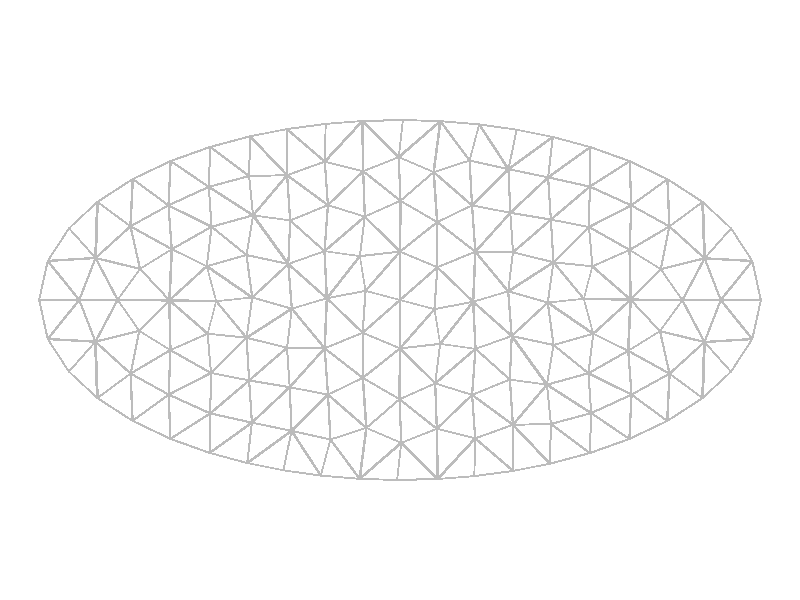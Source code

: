 #include "colors.inc"
background { rgb <1, 1, 1> }
camera {location <0, 0, 10>up <0,1,0> right <-1.33,0,0> angle 25look_at <0, 0, 0> sky <0, 1, 0> }
cylinder { <-2, 0.00057026, 0>, <-1.77774, 0.000376509, 0>, 0.00555659 texture {  pigment { rgb <0.5, 0.5, 0.5> } } }
cylinder { <-2, 0.00057026, 0>, <-1.95236, 0.216964, 0>, 0.00553941 texture {  pigment { rgb <0.5, 0.5, 0.5> } } }
cylinder { <-1.77774, 0.000376509, 0>, <-1.95236, 0.216964, 0>, 0.00695537 texture {  pigment { rgb <0.5, 0.5, 0.5> } } }
cylinder { <-1.9525, -0.21665, 0>, <-2, 0.00057026, 0>, 0.00555883 texture {  pigment { rgb <0.5, 0.5, 0.5> } } }
cylinder { <-1.9525, -0.21665, 0>, <-1.77774, 0.000376509, 0>, 0.0069661 texture {  pigment { rgb <0.5, 0.5, 0.5> } } }
cylinder { <-1.83493, -0.397817, 0>, <-1.9525, -0.21665, 0>, 0.00539932 texture {  pigment { rgb <0.5, 0.5, 0.5> } } }
cylinder { <-1.83493, -0.397817, 0>, <-1.68816, -0.231462, 0>, 0.00554611 texture {  pigment { rgb <0.5, 0.5, 0.5> } } }
cylinder { <-1.9525, -0.21665, 0>, <-1.68816, -0.231462, 0>, 0.0066188 texture {  pigment { rgb <0.5, 0.5, 0.5> } } }
cylinder { <-1.95236, 0.216964, 0>, <-1.68723, 0.233475, 0>, 0.00664119 texture {  pigment { rgb <0.5, 0.5, 0.5> } } }
cylinder { <-1.95236, 0.216964, 0>, <-1.83426, 0.398587, 0>, 0.00541607 texture {  pigment { rgb <0.5, 0.5, 0.5> } } }
cylinder { <-1.68723, 0.233475, 0>, <-1.83426, 0.398587, 0>, 0.00552728 texture {  pigment { rgb <0.5, 0.5, 0.5> } } }
cylinder { <-1.68816, -0.231462, 0>, <-1.77774, 0.000376509, 0>, 0.00621353 texture {  pigment { rgb <0.5, 0.5, 0.5> } } }
cylinder { <-1.77774, 0.000376509, 0>, <-1.68723, 0.233475, 0>, 0.00625137 texture {  pigment { rgb <0.5, 0.5, 0.5> } } }
cylinder { <-1.83493, -0.397817, 0>, <-1.67728, -0.544688, 0>, 0.00538661 texture {  pigment { rgb <0.5, 0.5, 0.5> } } }
cylinder { <-1.67728, -0.544688, 0>, <-1.68816, -0.231462, 0>, 0.00783537 texture {  pigment { rgb <0.5, 0.5, 0.5> } } }
cylinder { <-1.68723, 0.233475, 0>, <-1.6769, 0.54498, 0>, 0.00779188 texture {  pigment { rgb <0.5, 0.5, 0.5> } } }
cylinder { <-1.83426, 0.398587, 0>, <-1.6769, 0.54498, 0>, 0.00537317 texture {  pigment { rgb <0.5, 0.5, 0.5> } } }
cylinder { <-1.77774, 0.000376509, 0>, <-1.56494, 0.00111726, 0>, 0.00532005 texture {  pigment { rgb <0.5, 0.5, 0.5> } } }
cylinder { <-1.56494, 0.00111726, 0>, <-1.68723, 0.233475, 0>, 0.00656435 texture {  pigment { rgb <0.5, 0.5, 0.5> } } }
cylinder { <-1.68816, -0.231462, 0>, <-1.56494, 0.00111726, 0>, 0.00658017 texture {  pigment { rgb <0.5, 0.5, 0.5> } } }
cylinder { <-1.67728, -0.544688, 0>, <-1.49317, -0.40882, 0>, 0.00572028 texture {  pigment { rgb <0.5, 0.5, 0.5> } } }
cylinder { <-1.49317, -0.40882, 0>, <-1.68816, -0.231462, 0>, 0.00658958 texture {  pigment { rgb <0.5, 0.5, 0.5> } } }
cylinder { <-1.68723, 0.233475, 0>, <-1.49394, 0.409372, 0>, 0.00653359 texture {  pigment { rgb <0.5, 0.5, 0.5> } } }
cylinder { <-1.6769, 0.54498, 0>, <-1.49394, 0.409372, 0>, 0.00569345 texture {  pigment { rgb <0.5, 0.5, 0.5> } } }
cylinder { <-1.4823, -0.671337, 0>, <-1.67728, -0.544688, 0>, 0.00581242 texture {  pigment { rgb <0.5, 0.5, 0.5> } } }
cylinder { <-1.4823, -0.671337, 0>, <-1.49317, -0.40882, 0>, 0.00656856 texture {  pigment { rgb <0.5, 0.5, 0.5> } } }
cylinder { <-1.6769, 0.54498, 0>, <-1.48101, 0.672053, 0>, 0.00583744 texture {  pigment { rgb <0.5, 0.5, 0.5> } } }
cylinder { <-1.49394, 0.409372, 0>, <-1.48101, 0.672053, 0>, 0.00657496 texture {  pigment { rgb <0.5, 0.5, 0.5> } } }
cylinder { <-1.49317, -0.40882, 0>, <-1.44493, -0.171631, 0>, 0.00605114 texture {  pigment { rgb <0.5, 0.5, 0.5> } } }
cylinder { <-1.68816, -0.231462, 0>, <-1.44493, -0.171631, 0>, 0.00626207 texture {  pigment { rgb <0.5, 0.5, 0.5> } } }
cylinder { <-1.44493, -0.171631, 0>, <-1.56494, 0.00111726, 0>, 0.00525852 texture {  pigment { rgb <0.5, 0.5, 0.5> } } }
cylinder { <-1.56494, 0.00111726, 0>, <-1.4408, 0.172935, 0>, 0.00529927 texture {  pigment { rgb <0.5, 0.5, 0.5> } } }
cylinder { <-1.68723, 0.233475, 0>, <-1.4408, 0.172935, 0>, 0.0063439 texture {  pigment { rgb <0.5, 0.5, 0.5> } } }
cylinder { <-1.4408, 0.172935, 0>, <-1.49394, 0.409372, 0>, 0.00605839 texture {  pigment { rgb <0.5, 0.5, 0.5> } } }
cylinder { <-1.49394, 0.409372, 0>, <-1.28332, 0.52571, 0>, 0.00601515 texture {  pigment { rgb <0.5, 0.5, 0.5> } } }
cylinder { <-1.28332, 0.52571, 0>, <-1.48101, 0.672053, 0>, 0.0061489 texture {  pigment { rgb <0.5, 0.5, 0.5> } } }
cylinder { <-1.4823, -0.671337, 0>, <-1.28178, -0.525765, 0>, 0.00619484 texture {  pigment { rgb <0.5, 0.5, 0.5> } } }
cylinder { <-1.49317, -0.40882, 0>, <-1.28178, -0.525765, 0>, 0.00603965 texture {  pigment { rgb <0.5, 0.5, 0.5> } } }
cylinder { <-1.44493, -0.171631, 0>, <-1.27791, -0.00157005, 0>, 0.00595905 texture {  pigment { rgb <0.5, 0.5, 0.5> } } }
cylinder { <-1.56494, 0.00111726, 0>, <-1.27791, -0.00157005, 0>, 0.00717599 texture {  pigment { rgb <0.5, 0.5, 0.5> } } }
cylinder { <-1.27791, -0.00157005, 0>, <-1.4408, 0.172935, 0>, 0.00596786 texture {  pigment { rgb <0.5, 0.5, 0.5> } } }
cylinder { <-1.49317, -0.40882, 0>, <-1.27292, -0.278403, 0>, 0.00639933 texture {  pigment { rgb <0.5, 0.5, 0.5> } } }
cylinder { <-1.44493, -0.171631, 0>, <-1.27292, -0.278403, 0>, 0.00506145 texture {  pigment { rgb <0.5, 0.5, 0.5> } } }
cylinder { <-1.4823, -0.671337, 0>, <-1.27281, -0.771353, 0>, 0.00580353 texture {  pigment { rgb <0.5, 0.5, 0.5> } } }
cylinder { <-1.27281, -0.771353, 0>, <-1.28178, -0.525765, 0>, 0.0061438 texture {  pigment { rgb <0.5, 0.5, 0.5> } } }
cylinder { <-1.28332, 0.52571, 0>, <-1.27125, 0.771999, 0>, 0.00616462 texture {  pigment { rgb <0.5, 0.5, 0.5> } } }
cylinder { <-1.48101, 0.672053, 0>, <-1.27125, 0.771999, 0>, 0.00580882 texture {  pigment { rgb <0.5, 0.5, 0.5> } } }
cylinder { <-1.28178, -0.525765, 0>, <-1.27292, -0.278403, 0>, 0.00618802 texture {  pigment { rgb <0.5, 0.5, 0.5> } } }
cylinder { <-1.27292, -0.278403, 0>, <-1.27791, -0.00157005, 0>, 0.00692195 texture {  pigment { rgb <0.5, 0.5, 0.5> } } }
cylinder { <-1.26471, 0.282358, 0>, <-1.49394, 0.409372, 0>, 0.00655149 texture {  pigment { rgb <0.5, 0.5, 0.5> } } }
cylinder { <-1.26471, 0.282358, 0>, <-1.28332, 0.52571, 0>, 0.00610156 texture {  pigment { rgb <0.5, 0.5, 0.5> } } }
cylinder { <-1.27791, -0.00157005, 0>, <-1.26471, 0.282358, 0>, 0.00710586 texture {  pigment { rgb <0.5, 0.5, 0.5> } } }
cylinder { <-1.4408, 0.172935, 0>, <-1.26471, 0.282358, 0>, 0.00518282 texture {  pigment { rgb <0.5, 0.5, 0.5> } } }
cylinder { <-1.27791, -0.00157005, 0>, <-1.07104, 0.187733, 0>, 0.00701023 texture {  pigment { rgb <0.5, 0.5, 0.5> } } }
cylinder { <-1.26471, 0.282358, 0>, <-1.07104, 0.187733, 0>, 0.00538879 texture {  pigment { rgb <0.5, 0.5, 0.5> } } }
cylinder { <-1.28332, 0.52571, 0>, <-1.05972, 0.628624, 0>, 0.0061537 texture {  pigment { rgb <0.5, 0.5, 0.5> } } }
cylinder { <-1.27125, 0.771999, 0>, <-1.05972, 0.628624, 0>, 0.00638842 texture {  pigment { rgb <0.5, 0.5, 0.5> } } }
cylinder { <-1.27292, -0.278403, 0>, <-1.06615, -0.187013, 0>, 0.00565164 texture {  pigment { rgb <0.5, 0.5, 0.5> } } }
cylinder { <-1.06615, -0.187013, 0>, <-1.27791, -0.00157005, 0>, 0.00703708 texture {  pigment { rgb <0.5, 0.5, 0.5> } } }
cylinder { <-1.27281, -0.771353, 0>, <-1.05171, -0.630109, 0>, 0.00655926 texture {  pigment { rgb <0.5, 0.5, 0.5> } } }
cylinder { <-1.05171, -0.630109, 0>, <-1.28178, -0.525765, 0>, 0.00631571 texture {  pigment { rgb <0.5, 0.5, 0.5> } } }
cylinder { <-1.28178, -0.525765, 0>, <-1.04768, -0.405551, 0>, 0.00657907 texture {  pigment { rgb <0.5, 0.5, 0.5> } } }
cylinder { <-1.04768, -0.405551, 0>, <-1.27292, -0.278403, 0>, 0.00646617 texture {  pigment { rgb <0.5, 0.5, 0.5> } } }
cylinder { <-1.26471, 0.282358, 0>, <-1.04441, 0.407033, 0>, 0.0063283 texture {  pigment { rgb <0.5, 0.5, 0.5> } } }
cylinder { <-1.28332, 0.52571, 0>, <-1.04441, 0.407033, 0>, 0.00666907 texture {  pigment { rgb <0.5, 0.5, 0.5> } } }
cylinder { <-1.27125, 0.771999, 0>, <-1.05191, 0.850512, 0>, 0.00582416 texture {  pigment { rgb <0.5, 0.5, 0.5> } } }
cylinder { <-1.05972, 0.628624, 0>, <-1.05191, 0.850512, 0>, 0.00555065 texture {  pigment { rgb <0.5, 0.5, 0.5> } } }
cylinder { <-1.05511, -0.849519, 0>, <-1.27281, -0.771353, 0>, 0.00578267 texture {  pigment { rgb <0.5, 0.5, 0.5> } } }
cylinder { <-1.05511, -0.849519, 0>, <-1.05171, -0.630109, 0>, 0.00548591 texture {  pigment { rgb <0.5, 0.5, 0.5> } } }
cylinder { <-1.05171, -0.630109, 0>, <-1.04768, -0.405551, 0>, 0.00561487 texture {  pigment { rgb <0.5, 0.5, 0.5> } } }
cylinder { <-1.04768, -0.405551, 0>, <-1.06615, -0.187013, 0>, 0.00548291 texture {  pigment { rgb <0.5, 0.5, 0.5> } } }
cylinder { <-1.04441, 0.407033, 0>, <-1.05972, 0.628624, 0>, 0.00555298 texture {  pigment { rgb <0.5, 0.5, 0.5> } } }
cylinder { <-1.07104, 0.187733, 0>, <-1.04441, 0.407033, 0>, 0.00552275 texture {  pigment { rgb <0.5, 0.5, 0.5> } } }
cylinder { <-1.06615, -0.187013, 0>, <-1.01868, -0.00674761, 0>, 0.00466024 texture {  pigment { rgb <0.5, 0.5, 0.5> } } }
cylinder { <-1.27791, -0.00157005, 0>, <-1.01868, -0.00674761, 0>, 0.00648197 texture {  pigment { rgb <0.5, 0.5, 0.5> } } }
cylinder { <-1.01868, -0.00674761, 0>, <-1.07104, 0.187733, 0>, 0.00503516 texture {  pigment { rgb <0.5, 0.5, 0.5> } } }
cylinder { <-1.07104, 0.187733, 0>, <-0.850902, 0.249934, 0>, 0.00571899 texture {  pigment { rgb <0.5, 0.5, 0.5> } } }
cylinder { <-0.850902, 0.249934, 0>, <-1.04441, 0.407033, 0>, 0.00623133 texture {  pigment { rgb <0.5, 0.5, 0.5> } } }
cylinder { <-1.05972, 0.628624, 0>, <-0.836168, 0.688827, 0>, 0.00578801 texture {  pigment { rgb <0.5, 0.5, 0.5> } } }
cylinder { <-0.836168, 0.688827, 0>, <-1.05191, 0.850512, 0>, 0.00674014 texture {  pigment { rgb <0.5, 0.5, 0.5> } } }
cylinder { <-1.05171, -0.630109, 0>, <-0.836021, -0.44668, 0>, 0.00707843 texture {  pigment { rgb <0.5, 0.5, 0.5> } } }
cylinder { <-1.04768, -0.405551, 0>, <-0.836021, -0.44668, 0>, 0.00539041 texture {  pigment { rgb <0.5, 0.5, 0.5> } } }
cylinder { <-1.06615, -0.187013, 0>, <-0.850696, -0.209622, 0>, 0.00541582 texture {  pigment { rgb <0.5, 0.5, 0.5> } } }
cylinder { <-0.850696, -0.209622, 0>, <-1.01868, -0.00674761, 0>, 0.00658489 texture {  pigment { rgb <0.5, 0.5, 0.5> } } }
cylinder { <-1.04768, -0.405551, 0>, <-0.850696, -0.209622, 0>, 0.00694579 texture {  pigment { rgb <0.5, 0.5, 0.5> } } }
cylinder { <-0.836021, -0.44668, 0>, <-0.850696, -0.209622, 0>, 0.00593781 texture {  pigment { rgb <0.5, 0.5, 0.5> } } }
cylinder { <-0.836168, 0.688827, 0>, <-0.831235, 0.90954, 0>, 0.00551919 texture {  pigment { rgb <0.5, 0.5, 0.5> } } }
cylinder { <-1.05191, 0.850512, 0>, <-0.831235, 0.90954, 0>, 0.00571085 texture {  pigment { rgb <0.5, 0.5, 0.5> } } }
cylinder { <-0.850696, -0.209622, 0>, <-0.818901, 0.0140406, 0>, 0.00564777 texture {  pigment { rgb <0.5, 0.5, 0.5> } } }
cylinder { <-1.01868, -0.00674761, 0>, <-0.818901, 0.0140406, 0>, 0.00502149 texture {  pigment { rgb <0.5, 0.5, 0.5> } } }
cylinder { <-0.818901, 0.0140406, 0>, <-1.07104, 0.187733, 0>, 0.00765444 texture {  pigment { rgb <0.5, 0.5, 0.5> } } }
cylinder { <-0.818901, 0.0140406, 0>, <-0.850902, 0.249934, 0>, 0.00595135 texture {  pigment { rgb <0.5, 0.5, 0.5> } } }
cylinder { <-1.05171, -0.630109, 0>, <-0.820837, -0.681468, 0>, 0.00591284 texture {  pigment { rgb <0.5, 0.5, 0.5> } } }
cylinder { <-0.820837, -0.681468, 0>, <-0.836021, -0.44668, 0>, 0.00588196 texture {  pigment { rgb <0.5, 0.5, 0.5> } } }
cylinder { <-1.05511, -0.849519, 0>, <-0.846827, -0.905936, 0>, 0.00539482 texture {  pigment { rgb <0.5, 0.5, 0.5> } } }
cylinder { <-1.05511, -0.849519, 0>, <-0.820837, -0.681468, 0>, 0.00720795 texture {  pigment { rgb <0.5, 0.5, 0.5> } } }
cylinder { <-0.846827, -0.905936, 0>, <-0.820837, -0.681468, 0>, 0.00564919 texture {  pigment { rgb <0.5, 0.5, 0.5> } } }
cylinder { <-0.850902, 0.249934, 0>, <-0.814262, 0.470452, 0>, 0.00558853 texture {  pigment { rgb <0.5, 0.5, 0.5> } } }
cylinder { <-1.04441, 0.407033, 0>, <-0.814262, 0.470452, 0>, 0.00596827 texture {  pigment { rgb <0.5, 0.5, 0.5> } } }
cylinder { <-0.814262, 0.470452, 0>, <-1.05972, 0.628624, 0>, 0.00730025 texture {  pigment { rgb <0.5, 0.5, 0.5> } } }
cylinder { <-0.814262, 0.470452, 0>, <-0.836168, 0.688827, 0>, 0.00548678 texture {  pigment { rgb <0.5, 0.5, 0.5> } } }
cylinder { <-0.818901, 0.0140406, 0>, <-0.619195, 0.200098, 0>, 0.00682367 texture {  pigment { rgb <0.5, 0.5, 0.5> } } }
cylinder { <-0.850902, 0.249934, 0>, <-0.619195, 0.200098, 0>, 0.00592515 texture {  pigment { rgb <0.5, 0.5, 0.5> } } }
cylinder { <-0.619195, 0.200098, 0>, <-0.814262, 0.470452, 0>, 0.0083345 texture {  pigment { rgb <0.5, 0.5, 0.5> } } }
cylinder { <-0.820837, -0.681468, 0>, <-0.611366, -0.484576, 0>, 0.00718698 texture {  pigment { rgb <0.5, 0.5, 0.5> } } }
cylinder { <-0.836021, -0.44668, 0>, <-0.611366, -0.484576, 0>, 0.00569571 texture {  pigment { rgb <0.5, 0.5, 0.5> } } }
cylinder { <-0.814262, 0.470452, 0>, <-0.625828, 0.693462, 0>, 0.007299 texture {  pigment { rgb <0.5, 0.5, 0.5> } } }
cylinder { <-0.836168, 0.688827, 0>, <-0.625828, 0.693462, 0>, 0.00525977 texture {  pigment { rgb <0.5, 0.5, 0.5> } } }
cylinder { <-0.625828, 0.693462, 0>, <-0.831235, 0.90954, 0>, 0.00745325 texture {  pigment { rgb <0.5, 0.5, 0.5> } } }
cylinder { <-0.625828, 0.693462, 0>, <-0.626896, 0.949605, 0>, 0.00640364 texture {  pigment { rgb <0.5, 0.5, 0.5> } } }
cylinder { <-0.831235, 0.90954, 0>, <-0.626896, 0.949605, 0>, 0.00520575 texture {  pigment { rgb <0.5, 0.5, 0.5> } } }
cylinder { <-0.836021, -0.44668, 0>, <-0.626208, -0.265108, 0>, 0.00693676 texture {  pigment { rgb <0.5, 0.5, 0.5> } } }
cylinder { <-0.611366, -0.484576, 0>, <-0.626208, -0.265108, 0>, 0.00549923 texture {  pigment { rgb <0.5, 0.5, 0.5> } } }
cylinder { <-0.850696, -0.209622, 0>, <-0.626208, -0.265108, 0>, 0.00578108 texture {  pigment { rgb <0.5, 0.5, 0.5> } } }
cylinder { <-0.619195, 0.200098, 0>, <-0.608712, 0.442097, 0>, 0.00605564 texture {  pigment { rgb <0.5, 0.5, 0.5> } } }
cylinder { <-0.814262, 0.470452, 0>, <-0.608712, 0.442097, 0>, 0.00518741 texture {  pigment { rgb <0.5, 0.5, 0.5> } } }
cylinder { <-0.608712, 0.442097, 0>, <-0.625828, 0.693462, 0>, 0.00629868 texture {  pigment { rgb <0.5, 0.5, 0.5> } } }
cylinder { <-0.818901, 0.0140406, 0>, <-0.599502, -0.0481766, 0>, 0.00570125 texture {  pigment { rgb <0.5, 0.5, 0.5> } } }
cylinder { <-0.599502, -0.0481766, 0>, <-0.619195, 0.200098, 0>, 0.00622637 texture {  pigment { rgb <0.5, 0.5, 0.5> } } }
cylinder { <-0.850696, -0.209622, 0>, <-0.599502, -0.0481766, 0>, 0.00746503 texture {  pigment { rgb <0.5, 0.5, 0.5> } } }
cylinder { <-0.626208, -0.265108, 0>, <-0.599502, -0.0481766, 0>, 0.00546424 texture {  pigment { rgb <0.5, 0.5, 0.5> } } }
cylinder { <-0.820837, -0.681468, 0>, <-0.601014, -0.726897, 0>, 0.0056117 texture {  pigment { rgb <0.5, 0.5, 0.5> } } }
cylinder { <-0.601014, -0.726897, 0>, <-0.611366, -0.484576, 0>, 0.00606355 texture {  pigment { rgb <0.5, 0.5, 0.5> } } }
cylinder { <-0.846827, -0.905936, 0>, <-0.646623, -0.946293, 0>, 0.00510577 texture {  pigment { rgb <0.5, 0.5, 0.5> } } }
cylinder { <-0.846827, -0.905936, 0>, <-0.601014, -0.726897, 0>, 0.0076026 texture {  pigment { rgb <0.5, 0.5, 0.5> } } }
cylinder { <-0.646623, -0.946293, 0>, <-0.601014, -0.726897, 0>, 0.00560214 texture {  pigment { rgb <0.5, 0.5, 0.5> } } }
cylinder { <-0.619195, 0.200098, 0>, <-0.418487, 0.271366, 0>, 0.00532464 texture {  pigment { rgb <0.5, 0.5, 0.5> } } }
cylinder { <-0.418487, 0.271366, 0>, <-0.608712, 0.442097, 0>, 0.00639017 texture {  pigment { rgb <0.5, 0.5, 0.5> } } }
cylinder { <-0.625828, 0.693462, 0>, <-0.416923, 0.768853, 0>, 0.00555232 texture {  pigment { rgb <0.5, 0.5, 0.5> } } }
cylinder { <-0.416923, 0.768853, 0>, <-0.626896, 0.949605, 0>, 0.0069264 texture {  pigment { rgb <0.5, 0.5, 0.5> } } }
cylinder { <-0.601014, -0.726897, 0>, <-0.399136, -0.525763, 0>, 0.00712433 texture {  pigment { rgb <0.5, 0.5, 0.5> } } }
cylinder { <-0.611366, -0.484576, 0>, <-0.399136, -0.525763, 0>, 0.00540475 texture {  pigment { rgb <0.5, 0.5, 0.5> } } }
cylinder { <-0.608712, 0.442097, 0>, <-0.399455, 0.527053, 0>, 0.00564612 texture {  pigment { rgb <0.5, 0.5, 0.5> } } }
cylinder { <-0.399455, 0.527053, 0>, <-0.625828, 0.693462, 0>, 0.00702392 texture {  pigment { rgb <0.5, 0.5, 0.5> } } }
cylinder { <-0.646623, -0.946293, 0>, <-0.439036, -0.975608, 0>, 0.00524117 texture {  pigment { rgb <0.5, 0.5, 0.5> } } }
cylinder { <-0.439036, -0.975608, 0>, <-0.601014, -0.726897, 0>, 0.00742016 texture {  pigment { rgb <0.5, 0.5, 0.5> } } }
cylinder { <-0.611366, -0.484576, 0>, <-0.417577, -0.268361, 0>, 0.00725875 texture {  pigment { rgb <0.5, 0.5, 0.5> } } }
cylinder { <-0.626208, -0.265108, 0>, <-0.417577, -0.268361, 0>, 0.0052164 texture {  pigment { rgb <0.5, 0.5, 0.5> } } }
cylinder { <-0.417577, -0.268361, 0>, <-0.599502, -0.0481766, 0>, 0.00714046 texture {  pigment { rgb <0.5, 0.5, 0.5> } } }
cylinder { <-0.416923, 0.768853, 0>, <-0.41188, 0.978565, 0>, 0.00524431 texture {  pigment { rgb <0.5, 0.5, 0.5> } } }
cylinder { <-0.626896, 0.949605, 0>, <-0.41188, 0.978565, 0>, 0.00542392 texture {  pigment { rgb <0.5, 0.5, 0.5> } } }
cylinder { <-0.399136, -0.525763, 0>, <-0.417577, -0.268361, 0>, 0.00645155 texture {  pigment { rgb <0.5, 0.5, 0.5> } } }
cylinder { <-0.405346, 0.0096768, 0>, <-0.619195, 0.200098, 0>, 0.00715855 texture {  pigment { rgb <0.5, 0.5, 0.5> } } }
cylinder { <-0.405346, 0.0096768, 0>, <-0.418487, 0.271366, 0>, 0.00655047 texture {  pigment { rgb <0.5, 0.5, 0.5> } } }
cylinder { <-0.417577, -0.268361, 0>, <-0.405346, 0.0096768, 0>, 0.00695768 texture {  pigment { rgb <0.5, 0.5, 0.5> } } }
cylinder { <-0.599502, -0.0481766, 0>, <-0.405346, 0.0096768, 0>, 0.00506481 texture {  pigment { rgb <0.5, 0.5, 0.5> } } }
cylinder { <-0.399455, 0.527053, 0>, <-0.416923, 0.768853, 0>, 0.00606076 texture {  pigment { rgb <0.5, 0.5, 0.5> } } }
cylinder { <-0.418487, 0.271366, 0>, <-0.399455, 0.527053, 0>, 0.00640986 texture {  pigment { rgb <0.5, 0.5, 0.5> } } }
cylinder { <-0.439036, -0.975608, 0>, <-0.38556, -0.774955, 0>, 0.00519144 texture {  pigment { rgb <0.5, 0.5, 0.5> } } }
cylinder { <-0.601014, -0.726897, 0>, <-0.38556, -0.774955, 0>, 0.00551872 texture {  pigment { rgb <0.5, 0.5, 0.5> } } }
cylinder { <-0.38556, -0.774955, 0>, <-0.399136, -0.525763, 0>, 0.00623902 texture {  pigment { rgb <0.5, 0.5, 0.5> } } }
cylinder { <-0.399136, -0.525763, 0>, <-0.206177, -0.43295, 0>, 0.005353 texture {  pigment { rgb <0.5, 0.5, 0.5> } } }
cylinder { <-0.206177, -0.43295, 0>, <-0.417577, -0.268361, 0>, 0.00669791 texture {  pigment { rgb <0.5, 0.5, 0.5> } } }
cylinder { <-0.399455, 0.527053, 0>, <-0.20397, 0.71558, 0>, 0.00678956 texture {  pigment { rgb <0.5, 0.5, 0.5> } } }
cylinder { <-0.416923, 0.768853, 0>, <-0.20397, 0.71558, 0>, 0.00548789 texture {  pigment { rgb <0.5, 0.5, 0.5> } } }
cylinder { <-0.417577, -0.268361, 0>, <-0.206987, -0.181908, 0>, 0.00569114 texture {  pigment { rgb <0.5, 0.5, 0.5> } } }
cylinder { <-0.206987, -0.181908, 0>, <-0.405346, 0.0096768, 0>, 0.00689434 texture {  pigment { rgb <0.5, 0.5, 0.5> } } }
cylinder { <-0.439036, -0.975608, 0>, <-0.223632, -0.993729, 0>, 0.00540413 texture {  pigment { rgb <0.5, 0.5, 0.5> } } }
cylinder { <-0.223632, -0.993729, 0>, <-0.38556, -0.774955, 0>, 0.00680454 texture {  pigment { rgb <0.5, 0.5, 0.5> } } }
cylinder { <-0.405346, 0.0096768, 0>, <-0.222422, 0.243673, 0>, 0.00742526 texture {  pigment { rgb <0.5, 0.5, 0.5> } } }
cylinder { <-0.418487, 0.271366, 0>, <-0.222422, 0.243673, 0>, 0.00495026 texture {  pigment { rgb <0.5, 0.5, 0.5> } } }
cylinder { <-0.416923, 0.768853, 0>, <-0.2086, 0.994546, 0>, 0.00767853 texture {  pigment { rgb <0.5, 0.5, 0.5> } } }
cylinder { <-0.41188, 0.978565, 0>, <-0.2086, 0.994546, 0>, 0.00509769 texture {  pigment { rgb <0.5, 0.5, 0.5> } } }
cylinder { <-0.20397, 0.71558, 0>, <-0.2086, 0.994546, 0>, 0.0069751 texture {  pigment { rgb <0.5, 0.5, 0.5> } } }
cylinder { <-0.206177, -0.43295, 0>, <-0.206987, -0.181908, 0>, 0.00627607 texture {  pigment { rgb <0.5, 0.5, 0.5> } } }
cylinder { <-0.206987, -0.181908, 0>, <-0.190847, 0.0510003, 0>, 0.00583667 texture {  pigment { rgb <0.5, 0.5, 0.5> } } }
cylinder { <-0.405346, 0.0096768, 0>, <-0.190847, 0.0510003, 0>, 0.00546107 texture {  pigment { rgb <0.5, 0.5, 0.5> } } }
cylinder { <-0.190847, 0.0510003, 0>, <-0.222422, 0.243673, 0>, 0.00488107 texture {  pigment { rgb <0.5, 0.5, 0.5> } } }
cylinder { <-0.418487, 0.271366, 0>, <-0.195181, 0.463294, 0>, 0.00736129 texture {  pigment { rgb <0.5, 0.5, 0.5> } } }
cylinder { <-0.399455, 0.527053, 0>, <-0.195181, 0.463294, 0>, 0.00534983 texture {  pigment { rgb <0.5, 0.5, 0.5> } } }
cylinder { <-0.195181, 0.463294, 0>, <-0.20397, 0.71558, 0>, 0.00631098 texture {  pigment { rgb <0.5, 0.5, 0.5> } } }
cylinder { <-0.222422, 0.243673, 0>, <-0.195181, 0.463294, 0>, 0.0055326 texture {  pigment { rgb <0.5, 0.5, 0.5> } } }
cylinder { <-0.38556, -0.774955, 0>, <-0.186546, -0.710622, 0>, 0.00522883 texture {  pigment { rgb <0.5, 0.5, 0.5> } } }
cylinder { <-0.186546, -0.710622, 0>, <-0.399136, -0.525763, 0>, 0.00704304 texture {  pigment { rgb <0.5, 0.5, 0.5> } } }
cylinder { <-0.186546, -0.710622, 0>, <-0.206177, -0.43295, 0>, 0.00695914 texture {  pigment { rgb <0.5, 0.5, 0.5> } } }
cylinder { <-0.223632, -0.993729, 0>, <-0.186546, -0.710622, 0>, 0.00713814 texture {  pigment { rgb <0.5, 0.5, 0.5> } } }
cylinder { <-0.20397, 0.71558, 0>, <-0.00677608, 0.793901, 0>, 0.00530445 texture {  pigment { rgb <0.5, 0.5, 0.5> } } }
cylinder { <-0.00677608, 0.793901, 0>, <-0.2086, 0.994546, 0>, 0.00711474 texture {  pigment { rgb <0.5, 0.5, 0.5> } } }
cylinder { <-0.186546, -0.710622, 0>, <-0.00231838, -0.551242, 0>, 0.00609006 texture {  pigment { rgb <0.5, 0.5, 0.5> } } }
cylinder { <-0.206177, -0.43295, 0>, <-0.00231838, -0.551242, 0>, 0.00589234 texture {  pigment { rgb <0.5, 0.5, 0.5> } } }
cylinder { <-0.206177, -0.43295, 0>, <-9.49211e-05, -0.268775, 0>, 0.00658708 texture {  pigment { rgb <0.5, 0.5, 0.5> } } }
cylinder { <-0.206987, -0.181908, 0>, <-9.49211e-05, -0.268775, 0>, 0.0056097 texture {  pigment { rgb <0.5, 0.5, 0.5> } } }
cylinder { <-0.222422, 0.243673, 0>, <9.49211e-05, 0.268775, 0>, 0.00559821 texture {  pigment { rgb <0.5, 0.5, 0.5> } } }
cylinder { <9.49211e-05, 0.268775, 0>, <-0.195181, 0.463294, 0>, 0.00689068 texture {  pigment { rgb <0.5, 0.5, 0.5> } } }
cylinder { <-0.195181, 0.463294, 0>, <0.00231838, 0.551242, 0>, 0.0054049 texture {  pigment { rgb <0.5, 0.5, 0.5> } } }
cylinder { <0.00231838, 0.551242, 0>, <-0.20397, 0.71558, 0>, 0.00659364 texture {  pigment { rgb <0.5, 0.5, 0.5> } } }
cylinder { <-0.00231838, -0.551242, 0>, <-9.49211e-05, -0.268775, 0>, 0.00706189 texture {  pigment { rgb <0.5, 0.5, 0.5> } } }
cylinder { <-0.206987, -0.181908, 0>, <1.95282e-14, 9.94313e-14, 0>, 0.00688903 texture {  pigment { rgb <0.5, 0.5, 0.5> } } }
cylinder { <-0.190847, 0.0510003, 0>, <1.95282e-14, 9.94313e-14, 0>, 0.0049386 texture {  pigment { rgb <0.5, 0.5, 0.5> } } }
cylinder { <-9.49211e-05, -0.268775, 0>, <1.95282e-14, 9.94313e-14, 0>, 0.00671937 texture {  pigment { rgb <0.5, 0.5, 0.5> } } }
cylinder { <-0.190847, 0.0510003, 0>, <9.49211e-05, 0.268775, 0>, 0.00724071 texture {  pigment { rgb <0.5, 0.5, 0.5> } } }
cylinder { <1.95282e-14, 9.94313e-14, 0>, <9.49211e-05, 0.268775, 0>, 0.00671937 texture {  pigment { rgb <0.5, 0.5, 0.5> } } }
cylinder { <0.00231838, 0.551242, 0>, <-0.00677608, 0.793901, 0>, 0.00607074 texture {  pigment { rgb <0.5, 0.5, 0.5> } } }
cylinder { <9.49211e-05, 0.268775, 0>, <0.00231838, 0.551242, 0>, 0.00706189 texture {  pigment { rgb <0.5, 0.5, 0.5> } } }
cylinder { <-0.00677608, 0.793901, 0>, <0.0157765, 0.999969, 0>, 0.00518246 texture {  pigment { rgb <0.5, 0.5, 0.5> } } }
cylinder { <-0.2086, 0.994546, 0>, <0.0157765, 0.999969, 0>, 0.00561105 texture {  pigment { rgb <0.5, 0.5, 0.5> } } }
cylinder { <-0.223632, -0.993729, 0>, <0.00677608, -0.793901, 0>, 0.00762476 texture {  pigment { rgb <0.5, 0.5, 0.5> } } }
cylinder { <-0.186546, -0.710622, 0>, <0.00677608, -0.793901, 0>, 0.00526242 texture {  pigment { rgb <0.5, 0.5, 0.5> } } }
cylinder { <-0.223632, -0.993729, 0>, <-0.0157765, -0.999969, 0>, 0.00519873 texture {  pigment { rgb <0.5, 0.5, 0.5> } } }
cylinder { <-0.0157765, -0.999969, 0>, <0.00677608, -0.793901, 0>, 0.00518246 texture {  pigment { rgb <0.5, 0.5, 0.5> } } }
cylinder { <0.00677608, -0.793901, 0>, <-0.00231838, -0.551242, 0>, 0.00607074 texture {  pigment { rgb <0.5, 0.5, 0.5> } } }
cylinder { <0.00231838, 0.551242, 0>, <0.186546, 0.710622, 0>, 0.00609006 texture {  pigment { rgb <0.5, 0.5, 0.5> } } }
cylinder { <-0.00677608, 0.793901, 0>, <0.186546, 0.710622, 0>, 0.00526242 texture {  pigment { rgb <0.5, 0.5, 0.5> } } }
cylinder { <-0.00231838, -0.551242, 0>, <0.195181, -0.463294, 0>, 0.0054049 texture {  pigment { rgb <0.5, 0.5, 0.5> } } }
cylinder { <0.195181, -0.463294, 0>, <-9.49211e-05, -0.268775, 0>, 0.00689068 texture {  pigment { rgb <0.5, 0.5, 0.5> } } }
cylinder { <1.95282e-14, 9.94313e-14, 0>, <0.206987, 0.181908, 0>, 0.00688903 texture {  pigment { rgb <0.5, 0.5, 0.5> } } }
cylinder { <9.49211e-05, 0.268775, 0>, <0.206987, 0.181908, 0>, 0.0056097 texture {  pigment { rgb <0.5, 0.5, 0.5> } } }
cylinder { <9.49211e-05, 0.268775, 0>, <0.206177, 0.43295, 0>, 0.00658708 texture {  pigment { rgb <0.5, 0.5, 0.5> } } }
cylinder { <0.00231838, 0.551242, 0>, <0.206177, 0.43295, 0>, 0.00589234 texture {  pigment { rgb <0.5, 0.5, 0.5> } } }
cylinder { <0.00677608, -0.793901, 0>, <0.20397, -0.71558, 0>, 0.00530445 texture {  pigment { rgb <0.5, 0.5, 0.5> } } }
cylinder { <0.20397, -0.71558, 0>, <-0.00231838, -0.551242, 0>, 0.00659364 texture {  pigment { rgb <0.5, 0.5, 0.5> } } }
cylinder { <-9.49211e-05, -0.268775, 0>, <0.190847, -0.0510003, 0>, 0.00724071 texture {  pigment { rgb <0.5, 0.5, 0.5> } } }
cylinder { <1.95282e-14, 9.94313e-14, 0>, <0.190847, -0.0510003, 0>, 0.0049386 texture {  pigment { rgb <0.5, 0.5, 0.5> } } }
cylinder { <0.190847, -0.0510003, 0>, <0.206987, 0.181908, 0>, 0.00583667 texture {  pigment { rgb <0.5, 0.5, 0.5> } } }
cylinder { <0.206177, 0.43295, 0>, <0.186546, 0.710622, 0>, 0.00695914 texture {  pigment { rgb <0.5, 0.5, 0.5> } } }
cylinder { <0.206987, 0.181908, 0>, <0.206177, 0.43295, 0>, 0.00627607 texture {  pigment { rgb <0.5, 0.5, 0.5> } } }
cylinder { <-0.0157765, -0.999969, 0>, <0.2086, -0.994546, 0>, 0.00561105 texture {  pigment { rgb <0.5, 0.5, 0.5> } } }
cylinder { <0.2086, -0.994546, 0>, <0.00677608, -0.793901, 0>, 0.00711474 texture {  pigment { rgb <0.5, 0.5, 0.5> } } }
cylinder { <0.20397, -0.71558, 0>, <0.195181, -0.463294, 0>, 0.00631098 texture {  pigment { rgb <0.5, 0.5, 0.5> } } }
cylinder { <0.2086, -0.994546, 0>, <0.20397, -0.71558, 0>, 0.0069751 texture {  pigment { rgb <0.5, 0.5, 0.5> } } }
cylinder { <0.195181, -0.463294, 0>, <0.222422, -0.243673, 0>, 0.0055326 texture {  pigment { rgb <0.5, 0.5, 0.5> } } }
cylinder { <-9.49211e-05, -0.268775, 0>, <0.222422, -0.243673, 0>, 0.00559821 texture {  pigment { rgb <0.5, 0.5, 0.5> } } }
cylinder { <0.222422, -0.243673, 0>, <0.190847, -0.0510003, 0>, 0.00488107 texture {  pigment { rgb <0.5, 0.5, 0.5> } } }
cylinder { <-0.00677608, 0.793901, 0>, <0.223632, 0.993729, 0>, 0.00762476 texture {  pigment { rgb <0.5, 0.5, 0.5> } } }
cylinder { <0.186546, 0.710622, 0>, <0.223632, 0.993729, 0>, 0.00713814 texture {  pigment { rgb <0.5, 0.5, 0.5> } } }
cylinder { <0.0157765, 0.999969, 0>, <0.223632, 0.993729, 0>, 0.00519873 texture {  pigment { rgb <0.5, 0.5, 0.5> } } }
cylinder { <0.186546, 0.710622, 0>, <0.38556, 0.774955, 0>, 0.00522883 texture {  pigment { rgb <0.5, 0.5, 0.5> } } }
cylinder { <0.38556, 0.774955, 0>, <0.223632, 0.993729, 0>, 0.00680454 texture {  pigment { rgb <0.5, 0.5, 0.5> } } }
cylinder { <0.20397, -0.71558, 0>, <0.399455, -0.527053, 0>, 0.00678956 texture {  pigment { rgb <0.5, 0.5, 0.5> } } }
cylinder { <0.195181, -0.463294, 0>, <0.399455, -0.527053, 0>, 0.00534983 texture {  pigment { rgb <0.5, 0.5, 0.5> } } }
cylinder { <0.190847, -0.0510003, 0>, <0.405346, -0.0096768, 0>, 0.00546107 texture {  pigment { rgb <0.5, 0.5, 0.5> } } }
cylinder { <0.405346, -0.0096768, 0>, <0.206987, 0.181908, 0>, 0.00689434 texture {  pigment { rgb <0.5, 0.5, 0.5> } } }
cylinder { <0.206177, 0.43295, 0>, <0.399136, 0.525763, 0>, 0.005353 texture {  pigment { rgb <0.5, 0.5, 0.5> } } }
cylinder { <0.399136, 0.525763, 0>, <0.186546, 0.710622, 0>, 0.00704304 texture {  pigment { rgb <0.5, 0.5, 0.5> } } }
cylinder { <0.206987, 0.181908, 0>, <0.417577, 0.268361, 0>, 0.00569114 texture {  pigment { rgb <0.5, 0.5, 0.5> } } }
cylinder { <0.417577, 0.268361, 0>, <0.206177, 0.43295, 0>, 0.00669791 texture {  pigment { rgb <0.5, 0.5, 0.5> } } }
cylinder { <0.222422, -0.243673, 0>, <0.405346, -0.0096768, 0>, 0.00742526 texture {  pigment { rgb <0.5, 0.5, 0.5> } } }
cylinder { <0.399136, 0.525763, 0>, <0.38556, 0.774955, 0>, 0.00623902 texture {  pigment { rgb <0.5, 0.5, 0.5> } } }
cylinder { <0.20397, -0.71558, 0>, <0.416923, -0.768853, 0>, 0.00548789 texture {  pigment { rgb <0.5, 0.5, 0.5> } } }
cylinder { <0.416923, -0.768853, 0>, <0.399455, -0.527053, 0>, 0.00606076 texture {  pigment { rgb <0.5, 0.5, 0.5> } } }
cylinder { <0.2086, -0.994546, 0>, <0.416923, -0.768853, 0>, 0.00767853 texture {  pigment { rgb <0.5, 0.5, 0.5> } } }
cylinder { <0.405346, -0.0096768, 0>, <0.417577, 0.268361, 0>, 0.00695768 texture {  pigment { rgb <0.5, 0.5, 0.5> } } }
cylinder { <0.417577, 0.268361, 0>, <0.399136, 0.525763, 0>, 0.00645155 texture {  pigment { rgb <0.5, 0.5, 0.5> } } }
cylinder { <0.2086, -0.994546, 0>, <0.41188, -0.978565, 0>, 0.00509769 texture {  pigment { rgb <0.5, 0.5, 0.5> } } }
cylinder { <0.41188, -0.978565, 0>, <0.416923, -0.768853, 0>, 0.00524431 texture {  pigment { rgb <0.5, 0.5, 0.5> } } }
cylinder { <0.195181, -0.463294, 0>, <0.418487, -0.271366, 0>, 0.00736129 texture {  pigment { rgb <0.5, 0.5, 0.5> } } }
cylinder { <0.222422, -0.243673, 0>, <0.418487, -0.271366, 0>, 0.00495026 texture {  pigment { rgb <0.5, 0.5, 0.5> } } }
cylinder { <0.399455, -0.527053, 0>, <0.418487, -0.271366, 0>, 0.00640986 texture {  pigment { rgb <0.5, 0.5, 0.5> } } }
cylinder { <0.418487, -0.271366, 0>, <0.405346, -0.0096768, 0>, 0.00655047 texture {  pigment { rgb <0.5, 0.5, 0.5> } } }
cylinder { <0.38556, 0.774955, 0>, <0.439036, 0.975608, 0>, 0.00519144 texture {  pigment { rgb <0.5, 0.5, 0.5> } } }
cylinder { <0.223632, 0.993729, 0>, <0.439036, 0.975608, 0>, 0.00540413 texture {  pigment { rgb <0.5, 0.5, 0.5> } } }
cylinder { <0.399455, -0.527053, 0>, <0.608712, -0.442097, 0>, 0.00564612 texture {  pigment { rgb <0.5, 0.5, 0.5> } } }
cylinder { <0.608712, -0.442097, 0>, <0.418487, -0.271366, 0>, 0.00639017 texture {  pigment { rgb <0.5, 0.5, 0.5> } } }
cylinder { <0.399136, 0.525763, 0>, <0.601014, 0.726897, 0>, 0.00712433 texture {  pigment { rgb <0.5, 0.5, 0.5> } } }
cylinder { <0.38556, 0.774955, 0>, <0.601014, 0.726897, 0>, 0.00551872 texture {  pigment { rgb <0.5, 0.5, 0.5> } } }
cylinder { <0.405346, -0.0096768, 0>, <0.599502, 0.0481766, 0>, 0.00506481 texture {  pigment { rgb <0.5, 0.5, 0.5> } } }
cylinder { <0.599502, 0.0481766, 0>, <0.417577, 0.268361, 0>, 0.00714046 texture {  pigment { rgb <0.5, 0.5, 0.5> } } }
cylinder { <0.416923, -0.768853, 0>, <0.625828, -0.693462, 0>, 0.00555232 texture {  pigment { rgb <0.5, 0.5, 0.5> } } }
cylinder { <0.625828, -0.693462, 0>, <0.399455, -0.527053, 0>, 0.00702392 texture {  pigment { rgb <0.5, 0.5, 0.5> } } }
cylinder { <0.601014, 0.726897, 0>, <0.439036, 0.975608, 0>, 0.00742016 texture {  pigment { rgb <0.5, 0.5, 0.5> } } }
cylinder { <0.599502, 0.0481766, 0>, <0.626208, 0.265108, 0>, 0.00546424 texture {  pigment { rgb <0.5, 0.5, 0.5> } } }
cylinder { <0.417577, 0.268361, 0>, <0.626208, 0.265108, 0>, 0.0052164 texture {  pigment { rgb <0.5, 0.5, 0.5> } } }
cylinder { <0.625828, -0.693462, 0>, <0.608712, -0.442097, 0>, 0.00629868 texture {  pigment { rgb <0.5, 0.5, 0.5> } } }
cylinder { <0.399136, 0.525763, 0>, <0.611366, 0.484576, 0>, 0.00540475 texture {  pigment { rgb <0.5, 0.5, 0.5> } } }
cylinder { <0.611366, 0.484576, 0>, <0.601014, 0.726897, 0>, 0.00606355 texture {  pigment { rgb <0.5, 0.5, 0.5> } } }
cylinder { <0.417577, 0.268361, 0>, <0.611366, 0.484576, 0>, 0.00725875 texture {  pigment { rgb <0.5, 0.5, 0.5> } } }
cylinder { <0.626208, 0.265108, 0>, <0.611366, 0.484576, 0>, 0.00549923 texture {  pigment { rgb <0.5, 0.5, 0.5> } } }
cylinder { <0.41188, -0.978565, 0>, <0.626896, -0.949605, 0>, 0.00542392 texture {  pigment { rgb <0.5, 0.5, 0.5> } } }
cylinder { <0.626896, -0.949605, 0>, <0.416923, -0.768853, 0>, 0.0069264 texture {  pigment { rgb <0.5, 0.5, 0.5> } } }
cylinder { <0.626896, -0.949605, 0>, <0.625828, -0.693462, 0>, 0.00640364 texture {  pigment { rgb <0.5, 0.5, 0.5> } } }
cylinder { <0.619195, -0.200098, 0>, <0.405346, -0.0096768, 0>, 0.00715855 texture {  pigment { rgb <0.5, 0.5, 0.5> } } }
cylinder { <0.619195, -0.200098, 0>, <0.599502, 0.0481766, 0>, 0.00622637 texture {  pigment { rgb <0.5, 0.5, 0.5> } } }
cylinder { <0.608712, -0.442097, 0>, <0.619195, -0.200098, 0>, 0.00605564 texture {  pigment { rgb <0.5, 0.5, 0.5> } } }
cylinder { <0.418487, -0.271366, 0>, <0.619195, -0.200098, 0>, 0.00532464 texture {  pigment { rgb <0.5, 0.5, 0.5> } } }
cylinder { <0.601014, 0.726897, 0>, <0.646623, 0.946293, 0>, 0.00560214 texture {  pigment { rgb <0.5, 0.5, 0.5> } } }
cylinder { <0.439036, 0.975608, 0>, <0.646623, 0.946293, 0>, 0.00524117 texture {  pigment { rgb <0.5, 0.5, 0.5> } } }
cylinder { <0.611366, 0.484576, 0>, <0.820837, 0.681468, 0>, 0.00718698 texture {  pigment { rgb <0.5, 0.5, 0.5> } } }
cylinder { <0.601014, 0.726897, 0>, <0.820837, 0.681468, 0>, 0.0056117 texture {  pigment { rgb <0.5, 0.5, 0.5> } } }
cylinder { <0.619195, -0.200098, 0>, <0.818901, -0.0140406, 0>, 0.00682367 texture {  pigment { rgb <0.5, 0.5, 0.5> } } }
cylinder { <0.599502, 0.0481766, 0>, <0.818901, -0.0140406, 0>, 0.00570125 texture {  pigment { rgb <0.5, 0.5, 0.5> } } }
cylinder { <0.608712, -0.442097, 0>, <0.814262, -0.470452, 0>, 0.00518741 texture {  pigment { rgb <0.5, 0.5, 0.5> } } }
cylinder { <0.814262, -0.470452, 0>, <0.619195, -0.200098, 0>, 0.0083345 texture {  pigment { rgb <0.5, 0.5, 0.5> } } }
cylinder { <0.625828, -0.693462, 0>, <0.814262, -0.470452, 0>, 0.007299 texture {  pigment { rgb <0.5, 0.5, 0.5> } } }
cylinder { <0.625828, -0.693462, 0>, <0.836168, -0.688827, 0>, 0.00525977 texture {  pigment { rgb <0.5, 0.5, 0.5> } } }
cylinder { <0.836168, -0.688827, 0>, <0.814262, -0.470452, 0>, 0.00548678 texture {  pigment { rgb <0.5, 0.5, 0.5> } } }
cylinder { <0.626896, -0.949605, 0>, <0.831235, -0.90954, 0>, 0.00520575 texture {  pigment { rgb <0.5, 0.5, 0.5> } } }
cylinder { <0.831235, -0.90954, 0>, <0.625828, -0.693462, 0>, 0.00745325 texture {  pigment { rgb <0.5, 0.5, 0.5> } } }
cylinder { <0.831235, -0.90954, 0>, <0.836168, -0.688827, 0>, 0.00551919 texture {  pigment { rgb <0.5, 0.5, 0.5> } } }
cylinder { <0.611366, 0.484576, 0>, <0.836021, 0.44668, 0>, 0.00569571 texture {  pigment { rgb <0.5, 0.5, 0.5> } } }
cylinder { <0.836021, 0.44668, 0>, <0.820837, 0.681468, 0>, 0.00588196 texture {  pigment { rgb <0.5, 0.5, 0.5> } } }
cylinder { <0.626208, 0.265108, 0>, <0.836021, 0.44668, 0>, 0.00693676 texture {  pigment { rgb <0.5, 0.5, 0.5> } } }
cylinder { <0.626208, 0.265108, 0>, <0.850696, 0.209622, 0>, 0.00578108 texture {  pigment { rgb <0.5, 0.5, 0.5> } } }
cylinder { <0.850696, 0.209622, 0>, <0.836021, 0.44668, 0>, 0.00593781 texture {  pigment { rgb <0.5, 0.5, 0.5> } } }
cylinder { <0.599502, 0.0481766, 0>, <0.850696, 0.209622, 0>, 0.00746503 texture {  pigment { rgb <0.5, 0.5, 0.5> } } }
cylinder { <0.818901, -0.0140406, 0>, <0.850696, 0.209622, 0>, 0.00564777 texture {  pigment { rgb <0.5, 0.5, 0.5> } } }
cylinder { <0.814262, -0.470452, 0>, <0.850902, -0.249934, 0>, 0.00558853 texture {  pigment { rgb <0.5, 0.5, 0.5> } } }
cylinder { <0.619195, -0.200098, 0>, <0.850902, -0.249934, 0>, 0.00592515 texture {  pigment { rgb <0.5, 0.5, 0.5> } } }
cylinder { <0.850902, -0.249934, 0>, <0.818901, -0.0140406, 0>, 0.00595135 texture {  pigment { rgb <0.5, 0.5, 0.5> } } }
cylinder { <0.601014, 0.726897, 0>, <0.846827, 0.905936, 0>, 0.0076026 texture {  pigment { rgb <0.5, 0.5, 0.5> } } }
cylinder { <0.646623, 0.946293, 0>, <0.846827, 0.905936, 0>, 0.00510577 texture {  pigment { rgb <0.5, 0.5, 0.5> } } }
cylinder { <0.820837, 0.681468, 0>, <0.846827, 0.905936, 0>, 0.00564919 texture {  pigment { rgb <0.5, 0.5, 0.5> } } }
cylinder { <0.814262, -0.470452, 0>, <1.04441, -0.407033, 0>, 0.00596827 texture {  pigment { rgb <0.5, 0.5, 0.5> } } }
cylinder { <1.04441, -0.407033, 0>, <0.850902, -0.249934, 0>, 0.00623133 texture {  pigment { rgb <0.5, 0.5, 0.5> } } }
cylinder { <0.818901, -0.0140406, 0>, <1.01868, 0.00674761, 0>, 0.00502149 texture {  pigment { rgb <0.5, 0.5, 0.5> } } }
cylinder { <1.01868, 0.00674761, 0>, <0.850696, 0.209622, 0>, 0.00658489 texture {  pigment { rgb <0.5, 0.5, 0.5> } } }
cylinder { <0.836021, 0.44668, 0>, <1.05171, 0.630109, 0>, 0.00707843 texture {  pigment { rgb <0.5, 0.5, 0.5> } } }
cylinder { <0.820837, 0.681468, 0>, <1.05171, 0.630109, 0>, 0.00591284 texture {  pigment { rgb <0.5, 0.5, 0.5> } } }
cylinder { <0.831235, -0.90954, 0>, <1.05191, -0.850512, 0>, 0.00571085 texture {  pigment { rgb <0.5, 0.5, 0.5> } } }
cylinder { <1.05191, -0.850512, 0>, <0.836168, -0.688827, 0>, 0.00674014 texture {  pigment { rgb <0.5, 0.5, 0.5> } } }
cylinder { <0.850696, 0.209622, 0>, <1.04768, 0.405551, 0>, 0.00694579 texture {  pigment { rgb <0.5, 0.5, 0.5> } } }
cylinder { <0.836021, 0.44668, 0>, <1.04768, 0.405551, 0>, 0.00539041 texture {  pigment { rgb <0.5, 0.5, 0.5> } } }
cylinder { <1.04768, 0.405551, 0>, <1.05171, 0.630109, 0>, 0.00561487 texture {  pigment { rgb <0.5, 0.5, 0.5> } } }
cylinder { <0.836168, -0.688827, 0>, <1.05972, -0.628624, 0>, 0.00578801 texture {  pigment { rgb <0.5, 0.5, 0.5> } } }
cylinder { <1.05972, -0.628624, 0>, <0.814262, -0.470452, 0>, 0.00730025 texture {  pigment { rgb <0.5, 0.5, 0.5> } } }
cylinder { <1.05191, -0.850512, 0>, <1.05972, -0.628624, 0>, 0.00555065 texture {  pigment { rgb <0.5, 0.5, 0.5> } } }
cylinder { <1.05972, -0.628624, 0>, <1.04441, -0.407033, 0>, 0.00555298 texture {  pigment { rgb <0.5, 0.5, 0.5> } } }
cylinder { <0.820837, 0.681468, 0>, <1.05511, 0.849519, 0>, 0.00720795 texture {  pigment { rgb <0.5, 0.5, 0.5> } } }
cylinder { <0.846827, 0.905936, 0>, <1.05511, 0.849519, 0>, 0.00539482 texture {  pigment { rgb <0.5, 0.5, 0.5> } } }
cylinder { <1.05171, 0.630109, 0>, <1.05511, 0.849519, 0>, 0.00548591 texture {  pigment { rgb <0.5, 0.5, 0.5> } } }
cylinder { <0.850696, 0.209622, 0>, <1.06615, 0.187013, 0>, 0.00541582 texture {  pigment { rgb <0.5, 0.5, 0.5> } } }
cylinder { <1.06615, 0.187013, 0>, <1.04768, 0.405551, 0>, 0.00548291 texture {  pigment { rgb <0.5, 0.5, 0.5> } } }
cylinder { <1.01868, 0.00674761, 0>, <1.06615, 0.187013, 0>, 0.00466024 texture {  pigment { rgb <0.5, 0.5, 0.5> } } }
cylinder { <1.07104, -0.187733, 0>, <0.818901, -0.0140406, 0>, 0.00765444 texture {  pigment { rgb <0.5, 0.5, 0.5> } } }
cylinder { <1.07104, -0.187733, 0>, <1.01868, 0.00674761, 0>, 0.00503516 texture {  pigment { rgb <0.5, 0.5, 0.5> } } }
cylinder { <1.04441, -0.407033, 0>, <1.07104, -0.187733, 0>, 0.00552275 texture {  pigment { rgb <0.5, 0.5, 0.5> } } }
cylinder { <0.850902, -0.249934, 0>, <1.07104, -0.187733, 0>, 0.00571899 texture {  pigment { rgb <0.5, 0.5, 0.5> } } }
cylinder { <1.04441, -0.407033, 0>, <1.26471, -0.282358, 0>, 0.0063283 texture {  pigment { rgb <0.5, 0.5, 0.5> } } }
cylinder { <1.07104, -0.187733, 0>, <1.26471, -0.282358, 0>, 0.00538879 texture {  pigment { rgb <0.5, 0.5, 0.5> } } }
cylinder { <1.06615, 0.187013, 0>, <1.27292, 0.278403, 0>, 0.00565164 texture {  pigment { rgb <0.5, 0.5, 0.5> } } }
cylinder { <1.27292, 0.278403, 0>, <1.04768, 0.405551, 0>, 0.00646617 texture {  pigment { rgb <0.5, 0.5, 0.5> } } }
cylinder { <1.05191, -0.850512, 0>, <1.27125, -0.771999, 0>, 0.00582416 texture {  pigment { rgb <0.5, 0.5, 0.5> } } }
cylinder { <1.05972, -0.628624, 0>, <1.27125, -0.771999, 0>, 0.00638842 texture {  pigment { rgb <0.5, 0.5, 0.5> } } }
cylinder { <1.04768, 0.405551, 0>, <1.28178, 0.525765, 0>, 0.00657907 texture {  pigment { rgb <0.5, 0.5, 0.5> } } }
cylinder { <1.28178, 0.525765, 0>, <1.05171, 0.630109, 0>, 0.00631571 texture {  pigment { rgb <0.5, 0.5, 0.5> } } }
cylinder { <1.07104, -0.187733, 0>, <1.27791, 0.00157005, 0>, 0.00701023 texture {  pigment { rgb <0.5, 0.5, 0.5> } } }
cylinder { <1.26471, -0.282358, 0>, <1.27791, 0.00157005, 0>, 0.00710586 texture {  pigment { rgb <0.5, 0.5, 0.5> } } }
cylinder { <1.01868, 0.00674761, 0>, <1.27791, 0.00157005, 0>, 0.00648197 texture {  pigment { rgb <0.5, 0.5, 0.5> } } }
cylinder { <1.27791, 0.00157005, 0>, <1.06615, 0.187013, 0>, 0.00703708 texture {  pigment { rgb <0.5, 0.5, 0.5> } } }
cylinder { <1.27791, 0.00157005, 0>, <1.27292, 0.278403, 0>, 0.00692195 texture {  pigment { rgb <0.5, 0.5, 0.5> } } }
cylinder { <1.05171, 0.630109, 0>, <1.27281, 0.771353, 0>, 0.00655926 texture {  pigment { rgb <0.5, 0.5, 0.5> } } }
cylinder { <1.27281, 0.771353, 0>, <1.05511, 0.849519, 0>, 0.00578267 texture {  pigment { rgb <0.5, 0.5, 0.5> } } }
cylinder { <1.27292, 0.278403, 0>, <1.28178, 0.525765, 0>, 0.00618802 texture {  pigment { rgb <0.5, 0.5, 0.5> } } }
cylinder { <1.28178, 0.525765, 0>, <1.27281, 0.771353, 0>, 0.0061438 texture {  pigment { rgb <0.5, 0.5, 0.5> } } }
cylinder { <1.05972, -0.628624, 0>, <1.28332, -0.52571, 0>, 0.0061537 texture {  pigment { rgb <0.5, 0.5, 0.5> } } }
cylinder { <1.27125, -0.771999, 0>, <1.28332, -0.52571, 0>, 0.00616462 texture {  pigment { rgb <0.5, 0.5, 0.5> } } }
cylinder { <1.04441, -0.407033, 0>, <1.28332, -0.52571, 0>, 0.00666907 texture {  pigment { rgb <0.5, 0.5, 0.5> } } }
cylinder { <1.28332, -0.52571, 0>, <1.26471, -0.282358, 0>, 0.00610156 texture {  pigment { rgb <0.5, 0.5, 0.5> } } }
cylinder { <1.26471, -0.282358, 0>, <1.4408, -0.172935, 0>, 0.00518282 texture {  pigment { rgb <0.5, 0.5, 0.5> } } }
cylinder { <1.4408, -0.172935, 0>, <1.27791, 0.00157005, 0>, 0.00596786 texture {  pigment { rgb <0.5, 0.5, 0.5> } } }
cylinder { <1.27791, 0.00157005, 0>, <1.44493, 0.171631, 0>, 0.00595905 texture {  pigment { rgb <0.5, 0.5, 0.5> } } }
cylinder { <1.27292, 0.278403, 0>, <1.44493, 0.171631, 0>, 0.00506145 texture {  pigment { rgb <0.5, 0.5, 0.5> } } }
cylinder { <1.27125, -0.771999, 0>, <1.48101, -0.672053, 0>, 0.00580882 texture {  pigment { rgb <0.5, 0.5, 0.5> } } }
cylinder { <1.48101, -0.672053, 0>, <1.28332, -0.52571, 0>, 0.0061489 texture {  pigment { rgb <0.5, 0.5, 0.5> } } }
cylinder { <1.28178, 0.525765, 0>, <1.4823, 0.671337, 0>, 0.00619484 texture {  pigment { rgb <0.5, 0.5, 0.5> } } }
cylinder { <1.27281, 0.771353, 0>, <1.4823, 0.671337, 0>, 0.00580353 texture {  pigment { rgb <0.5, 0.5, 0.5> } } }
cylinder { <1.49394, -0.409372, 0>, <1.26471, -0.282358, 0>, 0.00655149 texture {  pigment { rgb <0.5, 0.5, 0.5> } } }
cylinder { <1.49394, -0.409372, 0>, <1.4408, -0.172935, 0>, 0.00605839 texture {  pigment { rgb <0.5, 0.5, 0.5> } } }
cylinder { <1.28332, -0.52571, 0>, <1.49394, -0.409372, 0>, 0.00601515 texture {  pigment { rgb <0.5, 0.5, 0.5> } } }
cylinder { <1.27292, 0.278403, 0>, <1.49317, 0.40882, 0>, 0.00639933 texture {  pigment { rgb <0.5, 0.5, 0.5> } } }
cylinder { <1.28178, 0.525765, 0>, <1.49317, 0.40882, 0>, 0.00603965 texture {  pigment { rgb <0.5, 0.5, 0.5> } } }
cylinder { <1.44493, 0.171631, 0>, <1.49317, 0.40882, 0>, 0.00605114 texture {  pigment { rgb <0.5, 0.5, 0.5> } } }
cylinder { <1.48101, -0.672053, 0>, <1.49394, -0.409372, 0>, 0.00657496 texture {  pigment { rgb <0.5, 0.5, 0.5> } } }
cylinder { <1.49317, 0.40882, 0>, <1.4823, 0.671337, 0>, 0.00656856 texture {  pigment { rgb <0.5, 0.5, 0.5> } } }
cylinder { <1.4408, -0.172935, 0>, <1.56494, -0.00111726, 0>, 0.00529927 texture {  pigment { rgb <0.5, 0.5, 0.5> } } }
cylinder { <1.27791, 0.00157005, 0>, <1.56494, -0.00111726, 0>, 0.00717599 texture {  pigment { rgb <0.5, 0.5, 0.5> } } }
cylinder { <1.56494, -0.00111726, 0>, <1.44493, 0.171631, 0>, 0.00525852 texture {  pigment { rgb <0.5, 0.5, 0.5> } } }
cylinder { <1.48101, -0.672053, 0>, <1.6769, -0.54498, 0>, 0.00583744 texture {  pigment { rgb <0.5, 0.5, 0.5> } } }
cylinder { <1.49394, -0.409372, 0>, <1.6769, -0.54498, 0>, 0.00569345 texture {  pigment { rgb <0.5, 0.5, 0.5> } } }
cylinder { <1.49317, 0.40882, 0>, <1.67728, 0.544688, 0>, 0.00572028 texture {  pigment { rgb <0.5, 0.5, 0.5> } } }
cylinder { <1.67728, 0.544688, 0>, <1.4823, 0.671337, 0>, 0.00581242 texture {  pigment { rgb <0.5, 0.5, 0.5> } } }
cylinder { <1.4408, -0.172935, 0>, <1.68723, -0.233475, 0>, 0.0063439 texture {  pigment { rgb <0.5, 0.5, 0.5> } } }
cylinder { <1.68723, -0.233475, 0>, <1.56494, -0.00111726, 0>, 0.00656435 texture {  pigment { rgb <0.5, 0.5, 0.5> } } }
cylinder { <1.49394, -0.409372, 0>, <1.68723, -0.233475, 0>, 0.00653359 texture {  pigment { rgb <0.5, 0.5, 0.5> } } }
cylinder { <1.44493, 0.171631, 0>, <1.68816, 0.231462, 0>, 0.00626207 texture {  pigment { rgb <0.5, 0.5, 0.5> } } }
cylinder { <1.68816, 0.231462, 0>, <1.49317, 0.40882, 0>, 0.00658958 texture {  pigment { rgb <0.5, 0.5, 0.5> } } }
cylinder { <1.56494, -0.00111726, 0>, <1.68816, 0.231462, 0>, 0.00658017 texture {  pigment { rgb <0.5, 0.5, 0.5> } } }
cylinder { <1.6769, -0.54498, 0>, <1.68723, -0.233475, 0>, 0.00779188 texture {  pigment { rgb <0.5, 0.5, 0.5> } } }
cylinder { <1.68816, 0.231462, 0>, <1.67728, 0.544688, 0>, 0.00783537 texture {  pigment { rgb <0.5, 0.5, 0.5> } } }
cylinder { <1.56494, -0.00111726, 0>, <1.77774, -0.000376509, 0>, 0.00532005 texture {  pigment { rgb <0.5, 0.5, 0.5> } } }
cylinder { <1.77774, -0.000376509, 0>, <1.68816, 0.231462, 0>, 0.00621353 texture {  pigment { rgb <0.5, 0.5, 0.5> } } }
cylinder { <1.68723, -0.233475, 0>, <1.77774, -0.000376509, 0>, 0.00625137 texture {  pigment { rgb <0.5, 0.5, 0.5> } } }
cylinder { <1.6769, -0.54498, 0>, <1.83426, -0.398587, 0>, 0.00537317 texture {  pigment { rgb <0.5, 0.5, 0.5> } } }
cylinder { <1.83426, -0.398587, 0>, <1.68723, -0.233475, 0>, 0.00552728 texture {  pigment { rgb <0.5, 0.5, 0.5> } } }
cylinder { <1.68816, 0.231462, 0>, <1.83493, 0.397817, 0>, 0.00554611 texture {  pigment { rgb <0.5, 0.5, 0.5> } } }
cylinder { <1.67728, 0.544688, 0>, <1.83493, 0.397817, 0>, 0.00538661 texture {  pigment { rgb <0.5, 0.5, 0.5> } } }
cylinder { <1.83426, -0.398587, 0>, <1.95236, -0.216964, 0>, 0.00541607 texture {  pigment { rgb <0.5, 0.5, 0.5> } } }
cylinder { <1.68723, -0.233475, 0>, <1.95236, -0.216964, 0>, 0.00664119 texture {  pigment { rgb <0.5, 0.5, 0.5> } } }
cylinder { <1.95236, -0.216964, 0>, <1.77774, -0.000376509, 0>, 0.00695537 texture {  pigment { rgb <0.5, 0.5, 0.5> } } }
cylinder { <1.68816, 0.231462, 0>, <1.9525, 0.21665, 0>, 0.0066188 texture {  pigment { rgb <0.5, 0.5, 0.5> } } }
cylinder { <1.9525, 0.21665, 0>, <1.83493, 0.397817, 0>, 0.00539932 texture {  pigment { rgb <0.5, 0.5, 0.5> } } }
cylinder { <1.77774, -0.000376509, 0>, <1.9525, 0.21665, 0>, 0.0069661 texture {  pigment { rgb <0.5, 0.5, 0.5> } } }
cylinder { <1.95236, -0.216964, 0>, <2, -0.00057026, 0>, 0.00553941 texture {  pigment { rgb <0.5, 0.5, 0.5> } } }
cylinder { <1.77774, -0.000376509, 0>, <2, -0.00057026, 0>, 0.00555659 texture {  pigment { rgb <0.5, 0.5, 0.5> } } }
cylinder { <2, -0.00057026, 0>, <1.9525, 0.21665, 0>, 0.00555883 texture {  pigment { rgb <0.5, 0.5, 0.5> } } }
light_source {<10, 10, 10> color White}
light_source {<0, 0, 10> color White}
light_source {<-10, -10, 10> color White}
